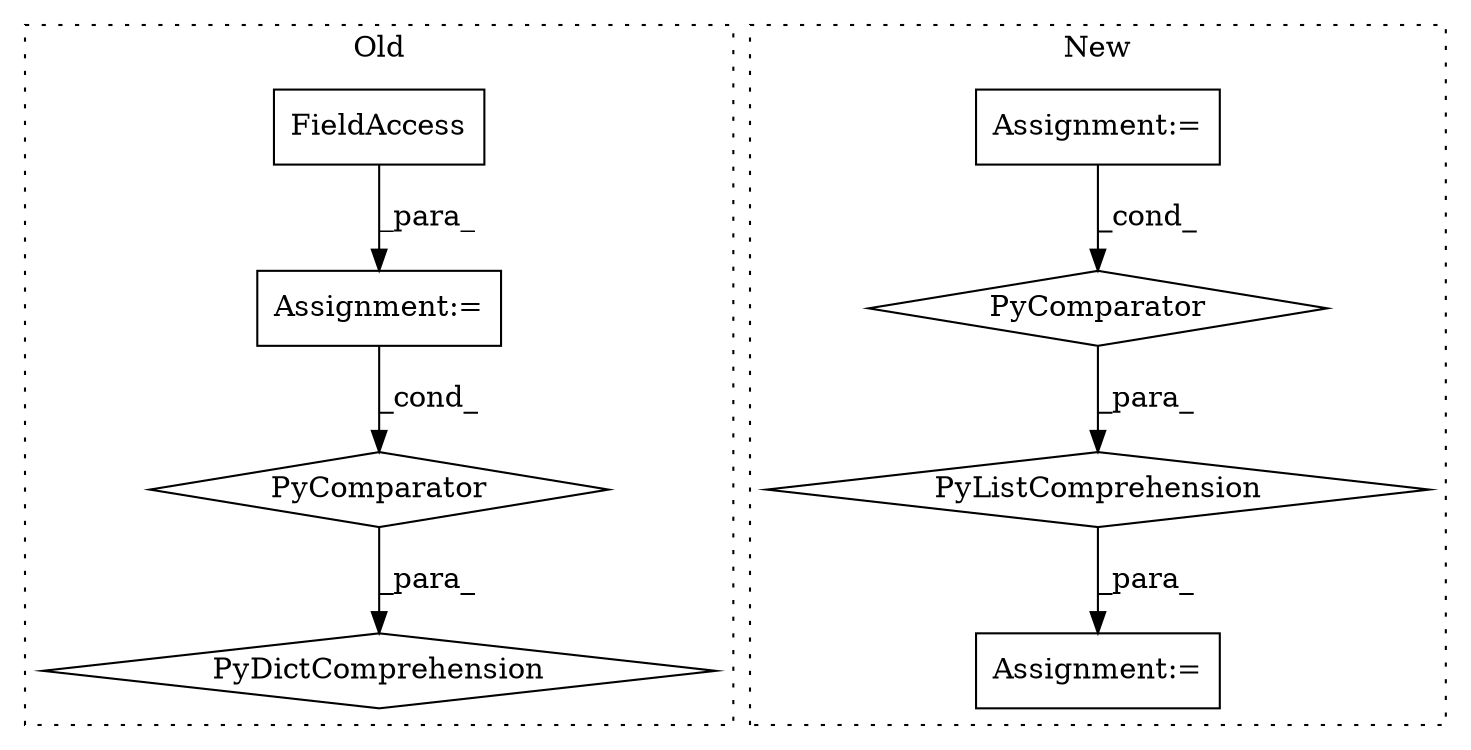 digraph G {
subgraph cluster0 {
1 [label="PyDictComprehension" a="110" s="4328" l="114" shape="diamond"];
3 [label="PyComparator" a="113" s="4410" l="24" shape="diamond"];
4 [label="Assignment:=" a="7" s="4410" l="24" shape="box"];
8 [label="FieldAccess" a="22" s="4417" l="8" shape="box"];
label = "Old";
style="dotted";
}
subgraph cluster1 {
2 [label="PyListComprehension" a="109" s="4348" l="109" shape="diamond"];
5 [label="PyComparator" a="113" s="4424" l="25" shape="diamond"];
6 [label="Assignment:=" a="7" s="4424" l="25" shape="box"];
7 [label="Assignment:=" a="7" s="5154" l="14" shape="box"];
label = "New";
style="dotted";
}
2 -> 7 [label="_para_"];
3 -> 1 [label="_para_"];
4 -> 3 [label="_cond_"];
5 -> 2 [label="_para_"];
6 -> 5 [label="_cond_"];
8 -> 4 [label="_para_"];
}